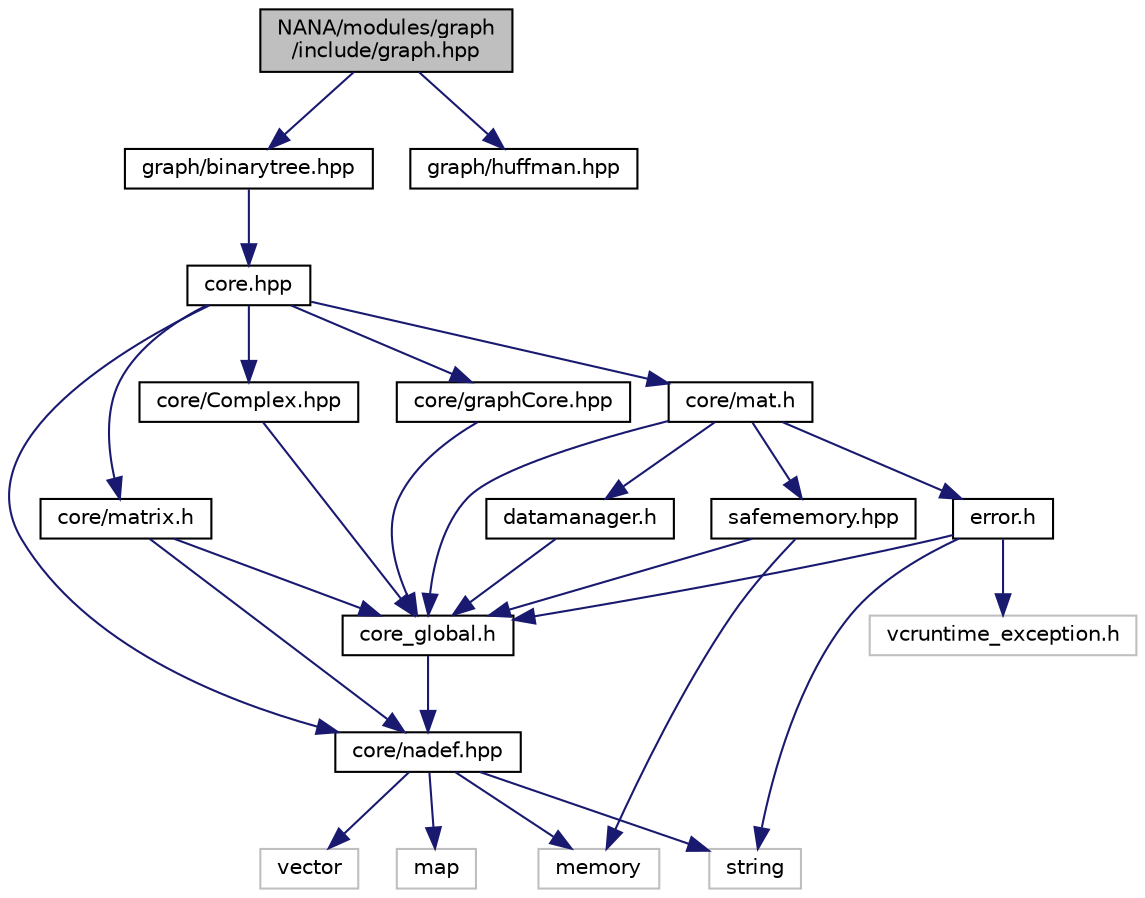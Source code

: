 digraph "NANA/modules/graph/include/graph.hpp"
{
 // LATEX_PDF_SIZE
  edge [fontname="Helvetica",fontsize="10",labelfontname="Helvetica",labelfontsize="10"];
  node [fontname="Helvetica",fontsize="10",shape=record];
  Node1 [label="NANA/modules/graph\l/include/graph.hpp",height=0.2,width=0.4,color="black", fillcolor="grey75", style="filled", fontcolor="black",tooltip="实现图论相关算法"];
  Node1 -> Node2 [color="midnightblue",fontsize="10",style="solid",fontname="Helvetica"];
  Node2 [label="graph/binarytree.hpp",height=0.2,width=0.4,color="black", fillcolor="white", style="filled",URL="$binarytree_8hpp.html",tooltip="实现二叉树的模板"];
  Node2 -> Node3 [color="midnightblue",fontsize="10",style="solid",fontname="Helvetica"];
  Node3 [label="core.hpp",height=0.2,width=0.4,color="black", fillcolor="white", style="filled",URL="$core_8hpp.html",tooltip="包含基本的数据结构等"];
  Node3 -> Node4 [color="midnightblue",fontsize="10",style="solid",fontname="Helvetica"];
  Node4 [label="core/nadef.hpp",height=0.2,width=0.4,color="black", fillcolor="white", style="filled",URL="$nadef_8hpp_source.html",tooltip=" "];
  Node4 -> Node5 [color="midnightblue",fontsize="10",style="solid",fontname="Helvetica"];
  Node5 [label="vector",height=0.2,width=0.4,color="grey75", fillcolor="white", style="filled",tooltip=" "];
  Node4 -> Node6 [color="midnightblue",fontsize="10",style="solid",fontname="Helvetica"];
  Node6 [label="string",height=0.2,width=0.4,color="grey75", fillcolor="white", style="filled",tooltip=" "];
  Node4 -> Node7 [color="midnightblue",fontsize="10",style="solid",fontname="Helvetica"];
  Node7 [label="map",height=0.2,width=0.4,color="grey75", fillcolor="white", style="filled",tooltip=" "];
  Node4 -> Node8 [color="midnightblue",fontsize="10",style="solid",fontname="Helvetica"];
  Node8 [label="memory",height=0.2,width=0.4,color="grey75", fillcolor="white", style="filled",tooltip=" "];
  Node3 -> Node9 [color="midnightblue",fontsize="10",style="solid",fontname="Helvetica"];
  Node9 [label="core/Complex.hpp",height=0.2,width=0.4,color="black", fillcolor="white", style="filled",URL="$_complex_8hpp.html",tooltip="实现复数"];
  Node9 -> Node10 [color="midnightblue",fontsize="10",style="solid",fontname="Helvetica"];
  Node10 [label="core_global.h",height=0.2,width=0.4,color="black", fillcolor="white", style="filled",URL="$core__global_8h.html",tooltip="全局头文件"];
  Node10 -> Node4 [color="midnightblue",fontsize="10",style="solid",fontname="Helvetica"];
  Node3 -> Node11 [color="midnightblue",fontsize="10",style="solid",fontname="Helvetica"];
  Node11 [label="core/graphCore.hpp",height=0.2,width=0.4,color="black", fillcolor="white", style="filled",URL="$graph_core_8hpp.html",tooltip="为图论算法实现的基本数据结构"];
  Node11 -> Node10 [color="midnightblue",fontsize="10",style="solid",fontname="Helvetica"];
  Node3 -> Node12 [color="midnightblue",fontsize="10",style="solid",fontname="Helvetica"];
  Node12 [label="core/matrix.h",height=0.2,width=0.4,color="black", fillcolor="white", style="filled",URL="$matrix_8h.html",tooltip="简单矩阵类(效率不高，但易于理解，很多时候会触发复制构造函数)，不同于Mat"];
  Node12 -> Node10 [color="midnightblue",fontsize="10",style="solid",fontname="Helvetica"];
  Node12 -> Node4 [color="midnightblue",fontsize="10",style="solid",fontname="Helvetica"];
  Node3 -> Node13 [color="midnightblue",fontsize="10",style="solid",fontname="Helvetica"];
  Node13 [label="core/mat.h",height=0.2,width=0.4,color="black", fillcolor="white", style="filled",URL="$mat_8h.html",tooltip="实现一个用于矩阵运算的模板类(仍在实现当中)"];
  Node13 -> Node10 [color="midnightblue",fontsize="10",style="solid",fontname="Helvetica"];
  Node13 -> Node14 [color="midnightblue",fontsize="10",style="solid",fontname="Helvetica"];
  Node14 [label="error.h",height=0.2,width=0.4,color="black", fillcolor="white", style="filled",URL="$error_8h.html",tooltip="用于抛出异常"];
  Node14 -> Node10 [color="midnightblue",fontsize="10",style="solid",fontname="Helvetica"];
  Node14 -> Node15 [color="midnightblue",fontsize="10",style="solid",fontname="Helvetica"];
  Node15 [label="vcruntime_exception.h",height=0.2,width=0.4,color="grey75", fillcolor="white", style="filled",tooltip=" "];
  Node14 -> Node6 [color="midnightblue",fontsize="10",style="solid",fontname="Helvetica"];
  Node13 -> Node16 [color="midnightblue",fontsize="10",style="solid",fontname="Helvetica"];
  Node16 [label="datamanager.h",height=0.2,width=0.4,color="black", fillcolor="white", style="filled",URL="$datamanager_8h.html",tooltip="实现一个数据管理器"];
  Node16 -> Node10 [color="midnightblue",fontsize="10",style="solid",fontname="Helvetica"];
  Node13 -> Node17 [color="midnightblue",fontsize="10",style="solid",fontname="Helvetica"];
  Node17 [label="safememory.hpp",height=0.2,width=0.4,color="black", fillcolor="white", style="filled",URL="$safememory_8hpp.html",tooltip="实现安全的内存管理"];
  Node17 -> Node10 [color="midnightblue",fontsize="10",style="solid",fontname="Helvetica"];
  Node17 -> Node8 [color="midnightblue",fontsize="10",style="solid",fontname="Helvetica"];
  Node1 -> Node18 [color="midnightblue",fontsize="10",style="solid",fontname="Helvetica"];
  Node18 [label="graph/huffman.hpp",height=0.2,width=0.4,color="black", fillcolor="white", style="filled",URL="$huffman_8hpp.html",tooltip="实现霍夫曼编码和解码"];
}
